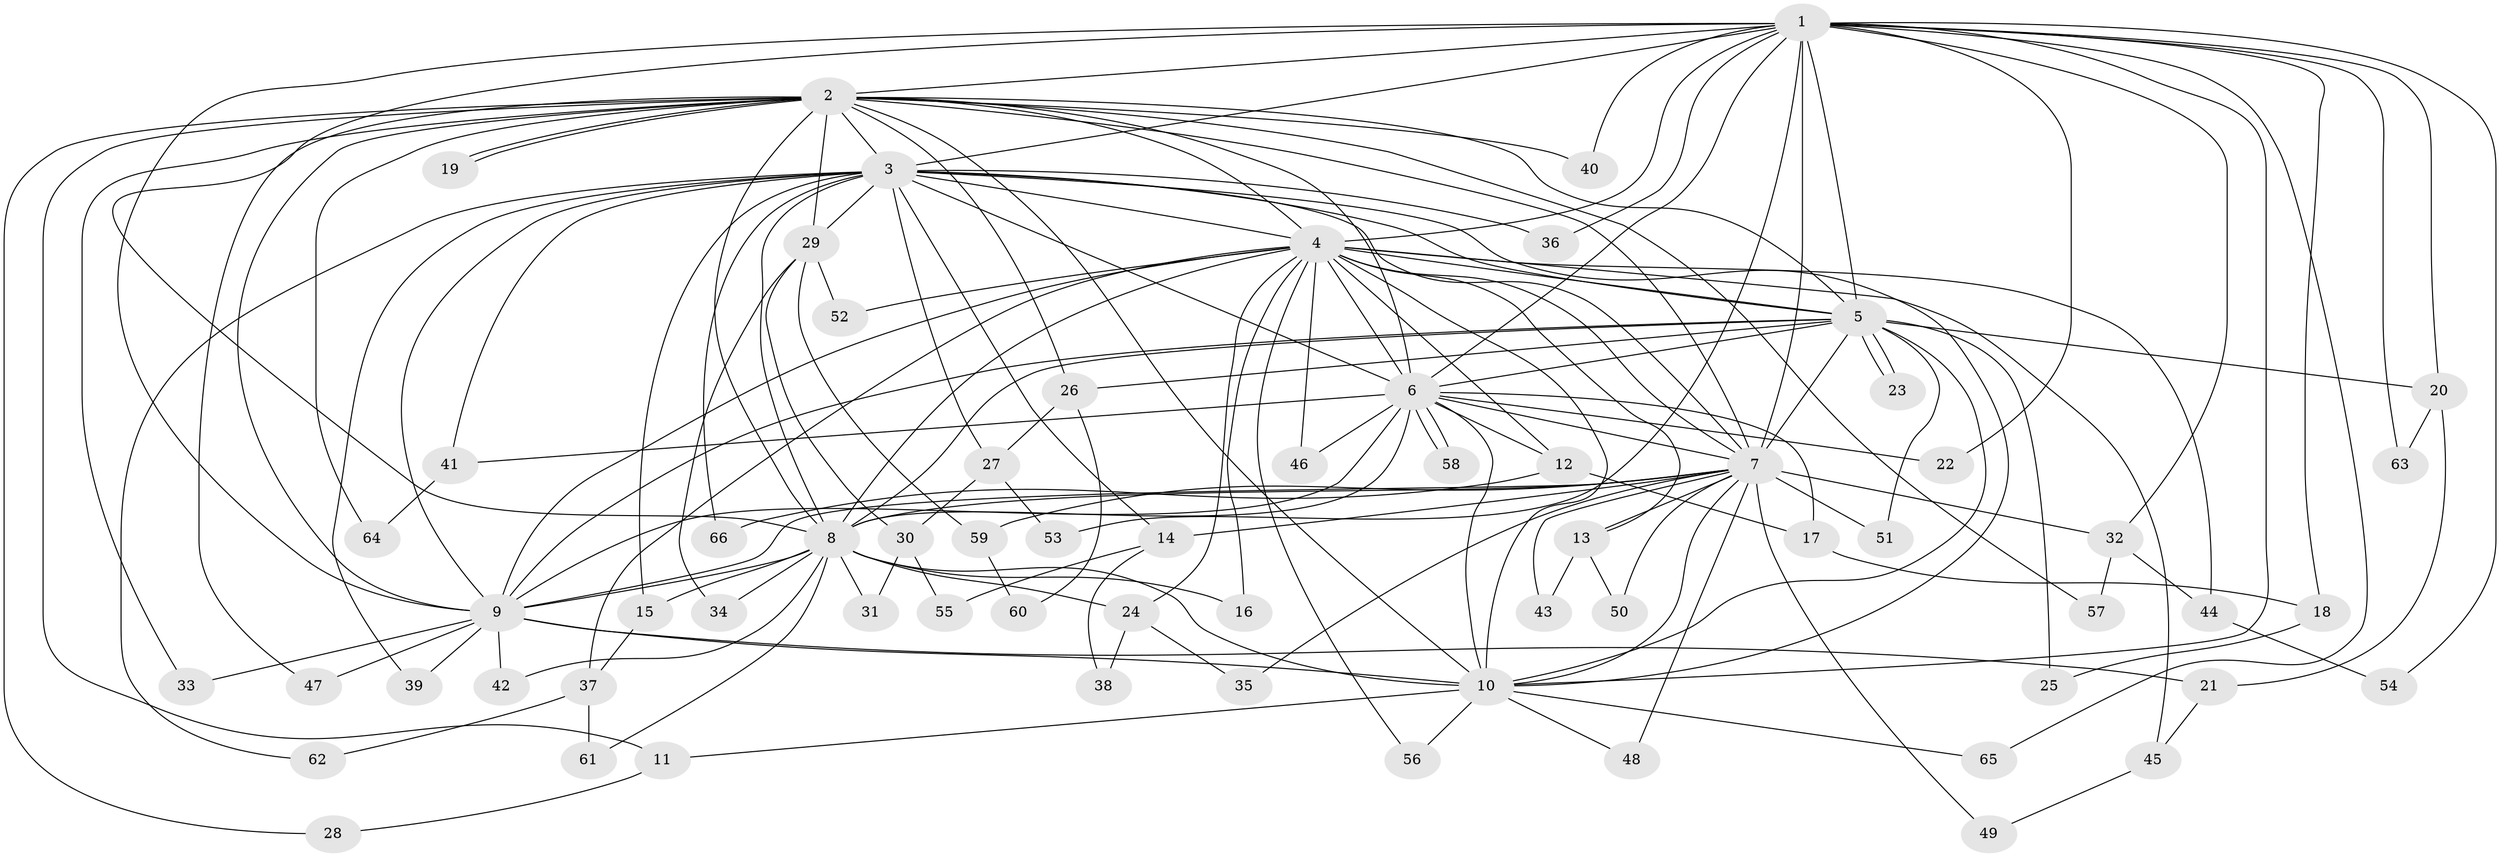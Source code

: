 // Generated by graph-tools (version 1.1) at 2025/25/03/09/25 03:25:43]
// undirected, 66 vertices, 157 edges
graph export_dot {
graph [start="1"]
  node [color=gray90,style=filled];
  1;
  2;
  3;
  4;
  5;
  6;
  7;
  8;
  9;
  10;
  11;
  12;
  13;
  14;
  15;
  16;
  17;
  18;
  19;
  20;
  21;
  22;
  23;
  24;
  25;
  26;
  27;
  28;
  29;
  30;
  31;
  32;
  33;
  34;
  35;
  36;
  37;
  38;
  39;
  40;
  41;
  42;
  43;
  44;
  45;
  46;
  47;
  48;
  49;
  50;
  51;
  52;
  53;
  54;
  55;
  56;
  57;
  58;
  59;
  60;
  61;
  62;
  63;
  64;
  65;
  66;
  1 -- 2;
  1 -- 3;
  1 -- 4;
  1 -- 5;
  1 -- 6;
  1 -- 7;
  1 -- 8;
  1 -- 9;
  1 -- 10;
  1 -- 18;
  1 -- 20;
  1 -- 22;
  1 -- 32;
  1 -- 36;
  1 -- 40;
  1 -- 53;
  1 -- 54;
  1 -- 63;
  1 -- 65;
  2 -- 3;
  2 -- 4;
  2 -- 5;
  2 -- 6;
  2 -- 7;
  2 -- 8;
  2 -- 9;
  2 -- 10;
  2 -- 11;
  2 -- 19;
  2 -- 19;
  2 -- 26;
  2 -- 28;
  2 -- 29;
  2 -- 33;
  2 -- 40;
  2 -- 47;
  2 -- 57;
  2 -- 64;
  3 -- 4;
  3 -- 5;
  3 -- 6;
  3 -- 7;
  3 -- 8;
  3 -- 9;
  3 -- 10;
  3 -- 14;
  3 -- 15;
  3 -- 27;
  3 -- 29;
  3 -- 36;
  3 -- 39;
  3 -- 41;
  3 -- 62;
  3 -- 66;
  4 -- 5;
  4 -- 6;
  4 -- 7;
  4 -- 8;
  4 -- 9;
  4 -- 10;
  4 -- 12;
  4 -- 13;
  4 -- 16;
  4 -- 24;
  4 -- 37;
  4 -- 44;
  4 -- 45;
  4 -- 46;
  4 -- 52;
  4 -- 56;
  5 -- 6;
  5 -- 7;
  5 -- 8;
  5 -- 9;
  5 -- 10;
  5 -- 20;
  5 -- 23;
  5 -- 23;
  5 -- 25;
  5 -- 26;
  5 -- 51;
  6 -- 7;
  6 -- 8;
  6 -- 9;
  6 -- 10;
  6 -- 12;
  6 -- 17;
  6 -- 22;
  6 -- 41;
  6 -- 46;
  6 -- 58;
  6 -- 58;
  7 -- 8;
  7 -- 9;
  7 -- 10;
  7 -- 13;
  7 -- 14;
  7 -- 32;
  7 -- 35;
  7 -- 43;
  7 -- 48;
  7 -- 49;
  7 -- 50;
  7 -- 51;
  7 -- 59;
  8 -- 9;
  8 -- 10;
  8 -- 15;
  8 -- 16;
  8 -- 24;
  8 -- 31;
  8 -- 34;
  8 -- 42;
  8 -- 61;
  9 -- 10;
  9 -- 21;
  9 -- 33;
  9 -- 39;
  9 -- 42;
  9 -- 47;
  10 -- 11;
  10 -- 48;
  10 -- 56;
  10 -- 65;
  11 -- 28;
  12 -- 17;
  12 -- 66;
  13 -- 43;
  13 -- 50;
  14 -- 38;
  14 -- 55;
  15 -- 37;
  17 -- 18;
  18 -- 25;
  20 -- 21;
  20 -- 63;
  21 -- 45;
  24 -- 35;
  24 -- 38;
  26 -- 27;
  26 -- 60;
  27 -- 30;
  27 -- 53;
  29 -- 30;
  29 -- 34;
  29 -- 52;
  29 -- 59;
  30 -- 31;
  30 -- 55;
  32 -- 44;
  32 -- 57;
  37 -- 61;
  37 -- 62;
  41 -- 64;
  44 -- 54;
  45 -- 49;
  59 -- 60;
}
